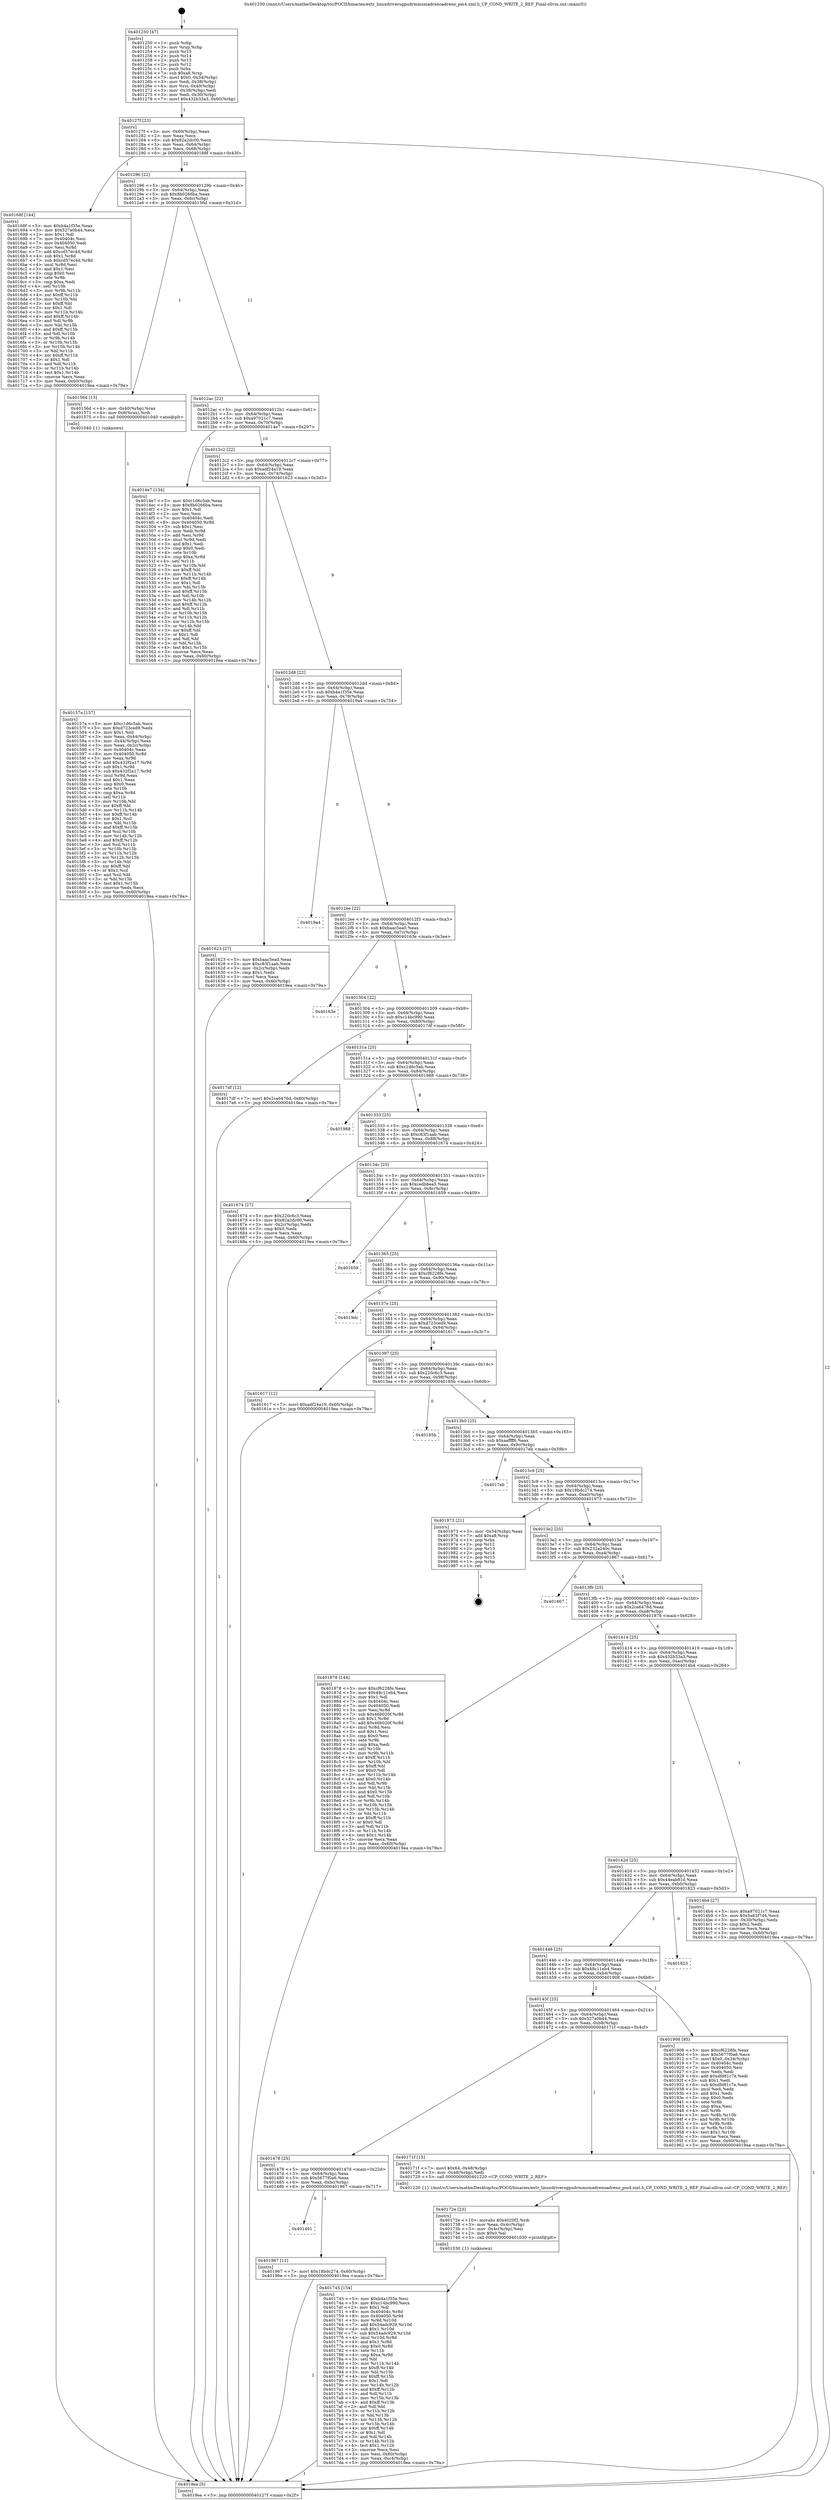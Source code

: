 digraph "0x401250" {
  label = "0x401250 (/mnt/c/Users/mathe/Desktop/tcc/POCII/binaries/extr_linuxdriversgpudrmmsmadrenoadreno_pm4.xml.h_CP_COND_WRITE_2_REF_Final-ollvm.out::main(0))"
  labelloc = "t"
  node[shape=record]

  Entry [label="",width=0.3,height=0.3,shape=circle,fillcolor=black,style=filled]
  "0x40127f" [label="{
     0x40127f [23]\l
     | [instrs]\l
     &nbsp;&nbsp;0x40127f \<+3\>: mov -0x60(%rbp),%eax\l
     &nbsp;&nbsp;0x401282 \<+2\>: mov %eax,%ecx\l
     &nbsp;&nbsp;0x401284 \<+6\>: sub $0x82a2dc00,%ecx\l
     &nbsp;&nbsp;0x40128a \<+3\>: mov %eax,-0x64(%rbp)\l
     &nbsp;&nbsp;0x40128d \<+3\>: mov %ecx,-0x68(%rbp)\l
     &nbsp;&nbsp;0x401290 \<+6\>: je 000000000040168f \<main+0x43f\>\l
  }"]
  "0x40168f" [label="{
     0x40168f [144]\l
     | [instrs]\l
     &nbsp;&nbsp;0x40168f \<+5\>: mov $0xb4a1f35e,%eax\l
     &nbsp;&nbsp;0x401694 \<+5\>: mov $0x527a0b44,%ecx\l
     &nbsp;&nbsp;0x401699 \<+2\>: mov $0x1,%dl\l
     &nbsp;&nbsp;0x40169b \<+7\>: mov 0x40404c,%esi\l
     &nbsp;&nbsp;0x4016a2 \<+7\>: mov 0x404050,%edi\l
     &nbsp;&nbsp;0x4016a9 \<+3\>: mov %esi,%r8d\l
     &nbsp;&nbsp;0x4016ac \<+7\>: add $0xcd57ec4d,%r8d\l
     &nbsp;&nbsp;0x4016b3 \<+4\>: sub $0x1,%r8d\l
     &nbsp;&nbsp;0x4016b7 \<+7\>: sub $0xcd57ec4d,%r8d\l
     &nbsp;&nbsp;0x4016be \<+4\>: imul %r8d,%esi\l
     &nbsp;&nbsp;0x4016c2 \<+3\>: and $0x1,%esi\l
     &nbsp;&nbsp;0x4016c5 \<+3\>: cmp $0x0,%esi\l
     &nbsp;&nbsp;0x4016c8 \<+4\>: sete %r9b\l
     &nbsp;&nbsp;0x4016cc \<+3\>: cmp $0xa,%edi\l
     &nbsp;&nbsp;0x4016cf \<+4\>: setl %r10b\l
     &nbsp;&nbsp;0x4016d3 \<+3\>: mov %r9b,%r11b\l
     &nbsp;&nbsp;0x4016d6 \<+4\>: xor $0xff,%r11b\l
     &nbsp;&nbsp;0x4016da \<+3\>: mov %r10b,%bl\l
     &nbsp;&nbsp;0x4016dd \<+3\>: xor $0xff,%bl\l
     &nbsp;&nbsp;0x4016e0 \<+3\>: xor $0x1,%dl\l
     &nbsp;&nbsp;0x4016e3 \<+3\>: mov %r11b,%r14b\l
     &nbsp;&nbsp;0x4016e6 \<+4\>: and $0xff,%r14b\l
     &nbsp;&nbsp;0x4016ea \<+3\>: and %dl,%r9b\l
     &nbsp;&nbsp;0x4016ed \<+3\>: mov %bl,%r15b\l
     &nbsp;&nbsp;0x4016f0 \<+4\>: and $0xff,%r15b\l
     &nbsp;&nbsp;0x4016f4 \<+3\>: and %dl,%r10b\l
     &nbsp;&nbsp;0x4016f7 \<+3\>: or %r9b,%r14b\l
     &nbsp;&nbsp;0x4016fa \<+3\>: or %r10b,%r15b\l
     &nbsp;&nbsp;0x4016fd \<+3\>: xor %r15b,%r14b\l
     &nbsp;&nbsp;0x401700 \<+3\>: or %bl,%r11b\l
     &nbsp;&nbsp;0x401703 \<+4\>: xor $0xff,%r11b\l
     &nbsp;&nbsp;0x401707 \<+3\>: or $0x1,%dl\l
     &nbsp;&nbsp;0x40170a \<+3\>: and %dl,%r11b\l
     &nbsp;&nbsp;0x40170d \<+3\>: or %r11b,%r14b\l
     &nbsp;&nbsp;0x401710 \<+4\>: test $0x1,%r14b\l
     &nbsp;&nbsp;0x401714 \<+3\>: cmovne %ecx,%eax\l
     &nbsp;&nbsp;0x401717 \<+3\>: mov %eax,-0x60(%rbp)\l
     &nbsp;&nbsp;0x40171a \<+5\>: jmp 00000000004019ea \<main+0x79a\>\l
  }"]
  "0x401296" [label="{
     0x401296 [22]\l
     | [instrs]\l
     &nbsp;&nbsp;0x401296 \<+5\>: jmp 000000000040129b \<main+0x4b\>\l
     &nbsp;&nbsp;0x40129b \<+3\>: mov -0x64(%rbp),%eax\l
     &nbsp;&nbsp;0x40129e \<+5\>: sub $0x8b0266ba,%eax\l
     &nbsp;&nbsp;0x4012a3 \<+3\>: mov %eax,-0x6c(%rbp)\l
     &nbsp;&nbsp;0x4012a6 \<+6\>: je 000000000040156d \<main+0x31d\>\l
  }"]
  Exit [label="",width=0.3,height=0.3,shape=circle,fillcolor=black,style=filled,peripheries=2]
  "0x40156d" [label="{
     0x40156d [13]\l
     | [instrs]\l
     &nbsp;&nbsp;0x40156d \<+4\>: mov -0x40(%rbp),%rax\l
     &nbsp;&nbsp;0x401571 \<+4\>: mov 0x8(%rax),%rdi\l
     &nbsp;&nbsp;0x401575 \<+5\>: call 0000000000401040 \<atoi@plt\>\l
     | [calls]\l
     &nbsp;&nbsp;0x401040 \{1\} (unknown)\l
  }"]
  "0x4012ac" [label="{
     0x4012ac [22]\l
     | [instrs]\l
     &nbsp;&nbsp;0x4012ac \<+5\>: jmp 00000000004012b1 \<main+0x61\>\l
     &nbsp;&nbsp;0x4012b1 \<+3\>: mov -0x64(%rbp),%eax\l
     &nbsp;&nbsp;0x4012b4 \<+5\>: sub $0xa97021c7,%eax\l
     &nbsp;&nbsp;0x4012b9 \<+3\>: mov %eax,-0x70(%rbp)\l
     &nbsp;&nbsp;0x4012bc \<+6\>: je 00000000004014e7 \<main+0x297\>\l
  }"]
  "0x401491" [label="{
     0x401491\l
  }", style=dashed]
  "0x4014e7" [label="{
     0x4014e7 [134]\l
     | [instrs]\l
     &nbsp;&nbsp;0x4014e7 \<+5\>: mov $0xc1d6c5ab,%eax\l
     &nbsp;&nbsp;0x4014ec \<+5\>: mov $0x8b0266ba,%ecx\l
     &nbsp;&nbsp;0x4014f1 \<+2\>: mov $0x1,%dl\l
     &nbsp;&nbsp;0x4014f3 \<+2\>: xor %esi,%esi\l
     &nbsp;&nbsp;0x4014f5 \<+7\>: mov 0x40404c,%edi\l
     &nbsp;&nbsp;0x4014fc \<+8\>: mov 0x404050,%r8d\l
     &nbsp;&nbsp;0x401504 \<+3\>: sub $0x1,%esi\l
     &nbsp;&nbsp;0x401507 \<+3\>: mov %edi,%r9d\l
     &nbsp;&nbsp;0x40150a \<+3\>: add %esi,%r9d\l
     &nbsp;&nbsp;0x40150d \<+4\>: imul %r9d,%edi\l
     &nbsp;&nbsp;0x401511 \<+3\>: and $0x1,%edi\l
     &nbsp;&nbsp;0x401514 \<+3\>: cmp $0x0,%edi\l
     &nbsp;&nbsp;0x401517 \<+4\>: sete %r10b\l
     &nbsp;&nbsp;0x40151b \<+4\>: cmp $0xa,%r8d\l
     &nbsp;&nbsp;0x40151f \<+4\>: setl %r11b\l
     &nbsp;&nbsp;0x401523 \<+3\>: mov %r10b,%bl\l
     &nbsp;&nbsp;0x401526 \<+3\>: xor $0xff,%bl\l
     &nbsp;&nbsp;0x401529 \<+3\>: mov %r11b,%r14b\l
     &nbsp;&nbsp;0x40152c \<+4\>: xor $0xff,%r14b\l
     &nbsp;&nbsp;0x401530 \<+3\>: xor $0x1,%dl\l
     &nbsp;&nbsp;0x401533 \<+3\>: mov %bl,%r15b\l
     &nbsp;&nbsp;0x401536 \<+4\>: and $0xff,%r15b\l
     &nbsp;&nbsp;0x40153a \<+3\>: and %dl,%r10b\l
     &nbsp;&nbsp;0x40153d \<+3\>: mov %r14b,%r12b\l
     &nbsp;&nbsp;0x401540 \<+4\>: and $0xff,%r12b\l
     &nbsp;&nbsp;0x401544 \<+3\>: and %dl,%r11b\l
     &nbsp;&nbsp;0x401547 \<+3\>: or %r10b,%r15b\l
     &nbsp;&nbsp;0x40154a \<+3\>: or %r11b,%r12b\l
     &nbsp;&nbsp;0x40154d \<+3\>: xor %r12b,%r15b\l
     &nbsp;&nbsp;0x401550 \<+3\>: or %r14b,%bl\l
     &nbsp;&nbsp;0x401553 \<+3\>: xor $0xff,%bl\l
     &nbsp;&nbsp;0x401556 \<+3\>: or $0x1,%dl\l
     &nbsp;&nbsp;0x401559 \<+2\>: and %dl,%bl\l
     &nbsp;&nbsp;0x40155b \<+3\>: or %bl,%r15b\l
     &nbsp;&nbsp;0x40155e \<+4\>: test $0x1,%r15b\l
     &nbsp;&nbsp;0x401562 \<+3\>: cmovne %ecx,%eax\l
     &nbsp;&nbsp;0x401565 \<+3\>: mov %eax,-0x60(%rbp)\l
     &nbsp;&nbsp;0x401568 \<+5\>: jmp 00000000004019ea \<main+0x79a\>\l
  }"]
  "0x4012c2" [label="{
     0x4012c2 [22]\l
     | [instrs]\l
     &nbsp;&nbsp;0x4012c2 \<+5\>: jmp 00000000004012c7 \<main+0x77\>\l
     &nbsp;&nbsp;0x4012c7 \<+3\>: mov -0x64(%rbp),%eax\l
     &nbsp;&nbsp;0x4012ca \<+5\>: sub $0xadf24a19,%eax\l
     &nbsp;&nbsp;0x4012cf \<+3\>: mov %eax,-0x74(%rbp)\l
     &nbsp;&nbsp;0x4012d2 \<+6\>: je 0000000000401623 \<main+0x3d3\>\l
  }"]
  "0x401967" [label="{
     0x401967 [12]\l
     | [instrs]\l
     &nbsp;&nbsp;0x401967 \<+7\>: movl $0x18bdc274,-0x60(%rbp)\l
     &nbsp;&nbsp;0x40196e \<+5\>: jmp 00000000004019ea \<main+0x79a\>\l
  }"]
  "0x401623" [label="{
     0x401623 [27]\l
     | [instrs]\l
     &nbsp;&nbsp;0x401623 \<+5\>: mov $0xbaac5ea0,%eax\l
     &nbsp;&nbsp;0x401628 \<+5\>: mov $0xc83f1aab,%ecx\l
     &nbsp;&nbsp;0x40162d \<+3\>: mov -0x2c(%rbp),%edx\l
     &nbsp;&nbsp;0x401630 \<+3\>: cmp $0x1,%edx\l
     &nbsp;&nbsp;0x401633 \<+3\>: cmovl %ecx,%eax\l
     &nbsp;&nbsp;0x401636 \<+3\>: mov %eax,-0x60(%rbp)\l
     &nbsp;&nbsp;0x401639 \<+5\>: jmp 00000000004019ea \<main+0x79a\>\l
  }"]
  "0x4012d8" [label="{
     0x4012d8 [22]\l
     | [instrs]\l
     &nbsp;&nbsp;0x4012d8 \<+5\>: jmp 00000000004012dd \<main+0x8d\>\l
     &nbsp;&nbsp;0x4012dd \<+3\>: mov -0x64(%rbp),%eax\l
     &nbsp;&nbsp;0x4012e0 \<+5\>: sub $0xb4a1f35e,%eax\l
     &nbsp;&nbsp;0x4012e5 \<+3\>: mov %eax,-0x78(%rbp)\l
     &nbsp;&nbsp;0x4012e8 \<+6\>: je 00000000004019a4 \<main+0x754\>\l
  }"]
  "0x401745" [label="{
     0x401745 [154]\l
     | [instrs]\l
     &nbsp;&nbsp;0x401745 \<+5\>: mov $0xb4a1f35e,%esi\l
     &nbsp;&nbsp;0x40174a \<+5\>: mov $0xc14bc990,%ecx\l
     &nbsp;&nbsp;0x40174f \<+2\>: mov $0x1,%dl\l
     &nbsp;&nbsp;0x401751 \<+8\>: mov 0x40404c,%r8d\l
     &nbsp;&nbsp;0x401759 \<+8\>: mov 0x404050,%r9d\l
     &nbsp;&nbsp;0x401761 \<+3\>: mov %r8d,%r10d\l
     &nbsp;&nbsp;0x401764 \<+7\>: add $0x54adc929,%r10d\l
     &nbsp;&nbsp;0x40176b \<+4\>: sub $0x1,%r10d\l
     &nbsp;&nbsp;0x40176f \<+7\>: sub $0x54adc929,%r10d\l
     &nbsp;&nbsp;0x401776 \<+4\>: imul %r10d,%r8d\l
     &nbsp;&nbsp;0x40177a \<+4\>: and $0x1,%r8d\l
     &nbsp;&nbsp;0x40177e \<+4\>: cmp $0x0,%r8d\l
     &nbsp;&nbsp;0x401782 \<+4\>: sete %r11b\l
     &nbsp;&nbsp;0x401786 \<+4\>: cmp $0xa,%r9d\l
     &nbsp;&nbsp;0x40178a \<+3\>: setl %bl\l
     &nbsp;&nbsp;0x40178d \<+3\>: mov %r11b,%r14b\l
     &nbsp;&nbsp;0x401790 \<+4\>: xor $0xff,%r14b\l
     &nbsp;&nbsp;0x401794 \<+3\>: mov %bl,%r15b\l
     &nbsp;&nbsp;0x401797 \<+4\>: xor $0xff,%r15b\l
     &nbsp;&nbsp;0x40179b \<+3\>: xor $0x1,%dl\l
     &nbsp;&nbsp;0x40179e \<+3\>: mov %r14b,%r12b\l
     &nbsp;&nbsp;0x4017a1 \<+4\>: and $0xff,%r12b\l
     &nbsp;&nbsp;0x4017a5 \<+3\>: and %dl,%r11b\l
     &nbsp;&nbsp;0x4017a8 \<+3\>: mov %r15b,%r13b\l
     &nbsp;&nbsp;0x4017ab \<+4\>: and $0xff,%r13b\l
     &nbsp;&nbsp;0x4017af \<+2\>: and %dl,%bl\l
     &nbsp;&nbsp;0x4017b1 \<+3\>: or %r11b,%r12b\l
     &nbsp;&nbsp;0x4017b4 \<+3\>: or %bl,%r13b\l
     &nbsp;&nbsp;0x4017b7 \<+3\>: xor %r13b,%r12b\l
     &nbsp;&nbsp;0x4017ba \<+3\>: or %r15b,%r14b\l
     &nbsp;&nbsp;0x4017bd \<+4\>: xor $0xff,%r14b\l
     &nbsp;&nbsp;0x4017c1 \<+3\>: or $0x1,%dl\l
     &nbsp;&nbsp;0x4017c4 \<+3\>: and %dl,%r14b\l
     &nbsp;&nbsp;0x4017c7 \<+3\>: or %r14b,%r12b\l
     &nbsp;&nbsp;0x4017ca \<+4\>: test $0x1,%r12b\l
     &nbsp;&nbsp;0x4017ce \<+3\>: cmovne %ecx,%esi\l
     &nbsp;&nbsp;0x4017d1 \<+3\>: mov %esi,-0x60(%rbp)\l
     &nbsp;&nbsp;0x4017d4 \<+6\>: mov %eax,-0xc4(%rbp)\l
     &nbsp;&nbsp;0x4017da \<+5\>: jmp 00000000004019ea \<main+0x79a\>\l
  }"]
  "0x4019a4" [label="{
     0x4019a4\l
  }", style=dashed]
  "0x4012ee" [label="{
     0x4012ee [22]\l
     | [instrs]\l
     &nbsp;&nbsp;0x4012ee \<+5\>: jmp 00000000004012f3 \<main+0xa3\>\l
     &nbsp;&nbsp;0x4012f3 \<+3\>: mov -0x64(%rbp),%eax\l
     &nbsp;&nbsp;0x4012f6 \<+5\>: sub $0xbaac5ea0,%eax\l
     &nbsp;&nbsp;0x4012fb \<+3\>: mov %eax,-0x7c(%rbp)\l
     &nbsp;&nbsp;0x4012fe \<+6\>: je 000000000040163e \<main+0x3ee\>\l
  }"]
  "0x40172e" [label="{
     0x40172e [23]\l
     | [instrs]\l
     &nbsp;&nbsp;0x40172e \<+10\>: movabs $0x4020f2,%rdi\l
     &nbsp;&nbsp;0x401738 \<+3\>: mov %eax,-0x4c(%rbp)\l
     &nbsp;&nbsp;0x40173b \<+3\>: mov -0x4c(%rbp),%esi\l
     &nbsp;&nbsp;0x40173e \<+2\>: mov $0x0,%al\l
     &nbsp;&nbsp;0x401740 \<+5\>: call 0000000000401030 \<printf@plt\>\l
     | [calls]\l
     &nbsp;&nbsp;0x401030 \{1\} (unknown)\l
  }"]
  "0x40163e" [label="{
     0x40163e\l
  }", style=dashed]
  "0x401304" [label="{
     0x401304 [22]\l
     | [instrs]\l
     &nbsp;&nbsp;0x401304 \<+5\>: jmp 0000000000401309 \<main+0xb9\>\l
     &nbsp;&nbsp;0x401309 \<+3\>: mov -0x64(%rbp),%eax\l
     &nbsp;&nbsp;0x40130c \<+5\>: sub $0xc14bc990,%eax\l
     &nbsp;&nbsp;0x401311 \<+3\>: mov %eax,-0x80(%rbp)\l
     &nbsp;&nbsp;0x401314 \<+6\>: je 00000000004017df \<main+0x58f\>\l
  }"]
  "0x401478" [label="{
     0x401478 [25]\l
     | [instrs]\l
     &nbsp;&nbsp;0x401478 \<+5\>: jmp 000000000040147d \<main+0x22d\>\l
     &nbsp;&nbsp;0x40147d \<+3\>: mov -0x64(%rbp),%eax\l
     &nbsp;&nbsp;0x401480 \<+5\>: sub $0x5677f0a6,%eax\l
     &nbsp;&nbsp;0x401485 \<+6\>: mov %eax,-0xbc(%rbp)\l
     &nbsp;&nbsp;0x40148b \<+6\>: je 0000000000401967 \<main+0x717\>\l
  }"]
  "0x4017df" [label="{
     0x4017df [12]\l
     | [instrs]\l
     &nbsp;&nbsp;0x4017df \<+7\>: movl $0x2ca6476d,-0x60(%rbp)\l
     &nbsp;&nbsp;0x4017e6 \<+5\>: jmp 00000000004019ea \<main+0x79a\>\l
  }"]
  "0x40131a" [label="{
     0x40131a [25]\l
     | [instrs]\l
     &nbsp;&nbsp;0x40131a \<+5\>: jmp 000000000040131f \<main+0xcf\>\l
     &nbsp;&nbsp;0x40131f \<+3\>: mov -0x64(%rbp),%eax\l
     &nbsp;&nbsp;0x401322 \<+5\>: sub $0xc1d6c5ab,%eax\l
     &nbsp;&nbsp;0x401327 \<+6\>: mov %eax,-0x84(%rbp)\l
     &nbsp;&nbsp;0x40132d \<+6\>: je 0000000000401988 \<main+0x738\>\l
  }"]
  "0x40171f" [label="{
     0x40171f [15]\l
     | [instrs]\l
     &nbsp;&nbsp;0x40171f \<+7\>: movl $0x64,-0x48(%rbp)\l
     &nbsp;&nbsp;0x401726 \<+3\>: mov -0x48(%rbp),%edi\l
     &nbsp;&nbsp;0x401729 \<+5\>: call 0000000000401220 \<CP_COND_WRITE_2_REF\>\l
     | [calls]\l
     &nbsp;&nbsp;0x401220 \{1\} (/mnt/c/Users/mathe/Desktop/tcc/POCII/binaries/extr_linuxdriversgpudrmmsmadrenoadreno_pm4.xml.h_CP_COND_WRITE_2_REF_Final-ollvm.out::CP_COND_WRITE_2_REF)\l
  }"]
  "0x401988" [label="{
     0x401988\l
  }", style=dashed]
  "0x401333" [label="{
     0x401333 [25]\l
     | [instrs]\l
     &nbsp;&nbsp;0x401333 \<+5\>: jmp 0000000000401338 \<main+0xe8\>\l
     &nbsp;&nbsp;0x401338 \<+3\>: mov -0x64(%rbp),%eax\l
     &nbsp;&nbsp;0x40133b \<+5\>: sub $0xc83f1aab,%eax\l
     &nbsp;&nbsp;0x401340 \<+6\>: mov %eax,-0x88(%rbp)\l
     &nbsp;&nbsp;0x401346 \<+6\>: je 0000000000401674 \<main+0x424\>\l
  }"]
  "0x40145f" [label="{
     0x40145f [25]\l
     | [instrs]\l
     &nbsp;&nbsp;0x40145f \<+5\>: jmp 0000000000401464 \<main+0x214\>\l
     &nbsp;&nbsp;0x401464 \<+3\>: mov -0x64(%rbp),%eax\l
     &nbsp;&nbsp;0x401467 \<+5\>: sub $0x527a0b44,%eax\l
     &nbsp;&nbsp;0x40146c \<+6\>: mov %eax,-0xb8(%rbp)\l
     &nbsp;&nbsp;0x401472 \<+6\>: je 000000000040171f \<main+0x4cf\>\l
  }"]
  "0x401674" [label="{
     0x401674 [27]\l
     | [instrs]\l
     &nbsp;&nbsp;0x401674 \<+5\>: mov $0x220c6c3,%eax\l
     &nbsp;&nbsp;0x401679 \<+5\>: mov $0x82a2dc00,%ecx\l
     &nbsp;&nbsp;0x40167e \<+3\>: mov -0x2c(%rbp),%edx\l
     &nbsp;&nbsp;0x401681 \<+3\>: cmp $0x0,%edx\l
     &nbsp;&nbsp;0x401684 \<+3\>: cmove %ecx,%eax\l
     &nbsp;&nbsp;0x401687 \<+3\>: mov %eax,-0x60(%rbp)\l
     &nbsp;&nbsp;0x40168a \<+5\>: jmp 00000000004019ea \<main+0x79a\>\l
  }"]
  "0x40134c" [label="{
     0x40134c [25]\l
     | [instrs]\l
     &nbsp;&nbsp;0x40134c \<+5\>: jmp 0000000000401351 \<main+0x101\>\l
     &nbsp;&nbsp;0x401351 \<+3\>: mov -0x64(%rbp),%eax\l
     &nbsp;&nbsp;0x401354 \<+5\>: sub $0xcedbbea5,%eax\l
     &nbsp;&nbsp;0x401359 \<+6\>: mov %eax,-0x8c(%rbp)\l
     &nbsp;&nbsp;0x40135f \<+6\>: je 0000000000401659 \<main+0x409\>\l
  }"]
  "0x401908" [label="{
     0x401908 [95]\l
     | [instrs]\l
     &nbsp;&nbsp;0x401908 \<+5\>: mov $0xcf6228fe,%eax\l
     &nbsp;&nbsp;0x40190d \<+5\>: mov $0x5677f0a6,%ecx\l
     &nbsp;&nbsp;0x401912 \<+7\>: movl $0x0,-0x34(%rbp)\l
     &nbsp;&nbsp;0x401919 \<+7\>: mov 0x40404c,%edx\l
     &nbsp;&nbsp;0x401920 \<+7\>: mov 0x404050,%esi\l
     &nbsp;&nbsp;0x401927 \<+2\>: mov %edx,%edi\l
     &nbsp;&nbsp;0x401929 \<+6\>: add $0xdfd81c7e,%edi\l
     &nbsp;&nbsp;0x40192f \<+3\>: sub $0x1,%edi\l
     &nbsp;&nbsp;0x401932 \<+6\>: sub $0xdfd81c7e,%edi\l
     &nbsp;&nbsp;0x401938 \<+3\>: imul %edi,%edx\l
     &nbsp;&nbsp;0x40193b \<+3\>: and $0x1,%edx\l
     &nbsp;&nbsp;0x40193e \<+3\>: cmp $0x0,%edx\l
     &nbsp;&nbsp;0x401941 \<+4\>: sete %r8b\l
     &nbsp;&nbsp;0x401945 \<+3\>: cmp $0xa,%esi\l
     &nbsp;&nbsp;0x401948 \<+4\>: setl %r9b\l
     &nbsp;&nbsp;0x40194c \<+3\>: mov %r8b,%r10b\l
     &nbsp;&nbsp;0x40194f \<+3\>: and %r9b,%r10b\l
     &nbsp;&nbsp;0x401952 \<+3\>: xor %r9b,%r8b\l
     &nbsp;&nbsp;0x401955 \<+3\>: or %r8b,%r10b\l
     &nbsp;&nbsp;0x401958 \<+4\>: test $0x1,%r10b\l
     &nbsp;&nbsp;0x40195c \<+3\>: cmovne %ecx,%eax\l
     &nbsp;&nbsp;0x40195f \<+3\>: mov %eax,-0x60(%rbp)\l
     &nbsp;&nbsp;0x401962 \<+5\>: jmp 00000000004019ea \<main+0x79a\>\l
  }"]
  "0x401659" [label="{
     0x401659\l
  }", style=dashed]
  "0x401365" [label="{
     0x401365 [25]\l
     | [instrs]\l
     &nbsp;&nbsp;0x401365 \<+5\>: jmp 000000000040136a \<main+0x11a\>\l
     &nbsp;&nbsp;0x40136a \<+3\>: mov -0x64(%rbp),%eax\l
     &nbsp;&nbsp;0x40136d \<+5\>: sub $0xcf6228fe,%eax\l
     &nbsp;&nbsp;0x401372 \<+6\>: mov %eax,-0x90(%rbp)\l
     &nbsp;&nbsp;0x401378 \<+6\>: je 00000000004019dc \<main+0x78c\>\l
  }"]
  "0x401446" [label="{
     0x401446 [25]\l
     | [instrs]\l
     &nbsp;&nbsp;0x401446 \<+5\>: jmp 000000000040144b \<main+0x1fb\>\l
     &nbsp;&nbsp;0x40144b \<+3\>: mov -0x64(%rbp),%eax\l
     &nbsp;&nbsp;0x40144e \<+5\>: sub $0x48c11eb4,%eax\l
     &nbsp;&nbsp;0x401453 \<+6\>: mov %eax,-0xb4(%rbp)\l
     &nbsp;&nbsp;0x401459 \<+6\>: je 0000000000401908 \<main+0x6b8\>\l
  }"]
  "0x4019dc" [label="{
     0x4019dc\l
  }", style=dashed]
  "0x40137e" [label="{
     0x40137e [25]\l
     | [instrs]\l
     &nbsp;&nbsp;0x40137e \<+5\>: jmp 0000000000401383 \<main+0x133\>\l
     &nbsp;&nbsp;0x401383 \<+3\>: mov -0x64(%rbp),%eax\l
     &nbsp;&nbsp;0x401386 \<+5\>: sub $0xd723ced9,%eax\l
     &nbsp;&nbsp;0x40138b \<+6\>: mov %eax,-0x94(%rbp)\l
     &nbsp;&nbsp;0x401391 \<+6\>: je 0000000000401617 \<main+0x3c7\>\l
  }"]
  "0x401823" [label="{
     0x401823\l
  }", style=dashed]
  "0x401617" [label="{
     0x401617 [12]\l
     | [instrs]\l
     &nbsp;&nbsp;0x401617 \<+7\>: movl $0xadf24a19,-0x60(%rbp)\l
     &nbsp;&nbsp;0x40161e \<+5\>: jmp 00000000004019ea \<main+0x79a\>\l
  }"]
  "0x401397" [label="{
     0x401397 [25]\l
     | [instrs]\l
     &nbsp;&nbsp;0x401397 \<+5\>: jmp 000000000040139c \<main+0x14c\>\l
     &nbsp;&nbsp;0x40139c \<+3\>: mov -0x64(%rbp),%eax\l
     &nbsp;&nbsp;0x40139f \<+5\>: sub $0x220c6c3,%eax\l
     &nbsp;&nbsp;0x4013a4 \<+6\>: mov %eax,-0x98(%rbp)\l
     &nbsp;&nbsp;0x4013aa \<+6\>: je 000000000040185b \<main+0x60b\>\l
  }"]
  "0x40157a" [label="{
     0x40157a [157]\l
     | [instrs]\l
     &nbsp;&nbsp;0x40157a \<+5\>: mov $0xc1d6c5ab,%ecx\l
     &nbsp;&nbsp;0x40157f \<+5\>: mov $0xd723ced9,%edx\l
     &nbsp;&nbsp;0x401584 \<+3\>: mov $0x1,%sil\l
     &nbsp;&nbsp;0x401587 \<+3\>: mov %eax,-0x44(%rbp)\l
     &nbsp;&nbsp;0x40158a \<+3\>: mov -0x44(%rbp),%eax\l
     &nbsp;&nbsp;0x40158d \<+3\>: mov %eax,-0x2c(%rbp)\l
     &nbsp;&nbsp;0x401590 \<+7\>: mov 0x40404c,%eax\l
     &nbsp;&nbsp;0x401597 \<+8\>: mov 0x404050,%r8d\l
     &nbsp;&nbsp;0x40159f \<+3\>: mov %eax,%r9d\l
     &nbsp;&nbsp;0x4015a2 \<+7\>: add $0x432f2a17,%r9d\l
     &nbsp;&nbsp;0x4015a9 \<+4\>: sub $0x1,%r9d\l
     &nbsp;&nbsp;0x4015ad \<+7\>: sub $0x432f2a17,%r9d\l
     &nbsp;&nbsp;0x4015b4 \<+4\>: imul %r9d,%eax\l
     &nbsp;&nbsp;0x4015b8 \<+3\>: and $0x1,%eax\l
     &nbsp;&nbsp;0x4015bb \<+3\>: cmp $0x0,%eax\l
     &nbsp;&nbsp;0x4015be \<+4\>: sete %r10b\l
     &nbsp;&nbsp;0x4015c2 \<+4\>: cmp $0xa,%r8d\l
     &nbsp;&nbsp;0x4015c6 \<+4\>: setl %r11b\l
     &nbsp;&nbsp;0x4015ca \<+3\>: mov %r10b,%bl\l
     &nbsp;&nbsp;0x4015cd \<+3\>: xor $0xff,%bl\l
     &nbsp;&nbsp;0x4015d0 \<+3\>: mov %r11b,%r14b\l
     &nbsp;&nbsp;0x4015d3 \<+4\>: xor $0xff,%r14b\l
     &nbsp;&nbsp;0x4015d7 \<+4\>: xor $0x1,%sil\l
     &nbsp;&nbsp;0x4015db \<+3\>: mov %bl,%r15b\l
     &nbsp;&nbsp;0x4015de \<+4\>: and $0xff,%r15b\l
     &nbsp;&nbsp;0x4015e2 \<+3\>: and %sil,%r10b\l
     &nbsp;&nbsp;0x4015e5 \<+3\>: mov %r14b,%r12b\l
     &nbsp;&nbsp;0x4015e8 \<+4\>: and $0xff,%r12b\l
     &nbsp;&nbsp;0x4015ec \<+3\>: and %sil,%r11b\l
     &nbsp;&nbsp;0x4015ef \<+3\>: or %r10b,%r15b\l
     &nbsp;&nbsp;0x4015f2 \<+3\>: or %r11b,%r12b\l
     &nbsp;&nbsp;0x4015f5 \<+3\>: xor %r12b,%r15b\l
     &nbsp;&nbsp;0x4015f8 \<+3\>: or %r14b,%bl\l
     &nbsp;&nbsp;0x4015fb \<+3\>: xor $0xff,%bl\l
     &nbsp;&nbsp;0x4015fe \<+4\>: or $0x1,%sil\l
     &nbsp;&nbsp;0x401602 \<+3\>: and %sil,%bl\l
     &nbsp;&nbsp;0x401605 \<+3\>: or %bl,%r15b\l
     &nbsp;&nbsp;0x401608 \<+4\>: test $0x1,%r15b\l
     &nbsp;&nbsp;0x40160c \<+3\>: cmovne %edx,%ecx\l
     &nbsp;&nbsp;0x40160f \<+3\>: mov %ecx,-0x60(%rbp)\l
     &nbsp;&nbsp;0x401612 \<+5\>: jmp 00000000004019ea \<main+0x79a\>\l
  }"]
  "0x40185b" [label="{
     0x40185b\l
  }", style=dashed]
  "0x4013b0" [label="{
     0x4013b0 [25]\l
     | [instrs]\l
     &nbsp;&nbsp;0x4013b0 \<+5\>: jmp 00000000004013b5 \<main+0x165\>\l
     &nbsp;&nbsp;0x4013b5 \<+3\>: mov -0x64(%rbp),%eax\l
     &nbsp;&nbsp;0x4013b8 \<+5\>: sub $0xaaffff6,%eax\l
     &nbsp;&nbsp;0x4013bd \<+6\>: mov %eax,-0x9c(%rbp)\l
     &nbsp;&nbsp;0x4013c3 \<+6\>: je 00000000004017eb \<main+0x59b\>\l
  }"]
  "0x401250" [label="{
     0x401250 [47]\l
     | [instrs]\l
     &nbsp;&nbsp;0x401250 \<+1\>: push %rbp\l
     &nbsp;&nbsp;0x401251 \<+3\>: mov %rsp,%rbp\l
     &nbsp;&nbsp;0x401254 \<+2\>: push %r15\l
     &nbsp;&nbsp;0x401256 \<+2\>: push %r14\l
     &nbsp;&nbsp;0x401258 \<+2\>: push %r13\l
     &nbsp;&nbsp;0x40125a \<+2\>: push %r12\l
     &nbsp;&nbsp;0x40125c \<+1\>: push %rbx\l
     &nbsp;&nbsp;0x40125d \<+7\>: sub $0xa8,%rsp\l
     &nbsp;&nbsp;0x401264 \<+7\>: movl $0x0,-0x34(%rbp)\l
     &nbsp;&nbsp;0x40126b \<+3\>: mov %edi,-0x38(%rbp)\l
     &nbsp;&nbsp;0x40126e \<+4\>: mov %rsi,-0x40(%rbp)\l
     &nbsp;&nbsp;0x401272 \<+3\>: mov -0x38(%rbp),%edi\l
     &nbsp;&nbsp;0x401275 \<+3\>: mov %edi,-0x30(%rbp)\l
     &nbsp;&nbsp;0x401278 \<+7\>: movl $0x432b33a3,-0x60(%rbp)\l
  }"]
  "0x4017eb" [label="{
     0x4017eb\l
  }", style=dashed]
  "0x4013c9" [label="{
     0x4013c9 [25]\l
     | [instrs]\l
     &nbsp;&nbsp;0x4013c9 \<+5\>: jmp 00000000004013ce \<main+0x17e\>\l
     &nbsp;&nbsp;0x4013ce \<+3\>: mov -0x64(%rbp),%eax\l
     &nbsp;&nbsp;0x4013d1 \<+5\>: sub $0x18bdc274,%eax\l
     &nbsp;&nbsp;0x4013d6 \<+6\>: mov %eax,-0xa0(%rbp)\l
     &nbsp;&nbsp;0x4013dc \<+6\>: je 0000000000401973 \<main+0x723\>\l
  }"]
  "0x4019ea" [label="{
     0x4019ea [5]\l
     | [instrs]\l
     &nbsp;&nbsp;0x4019ea \<+5\>: jmp 000000000040127f \<main+0x2f\>\l
  }"]
  "0x401973" [label="{
     0x401973 [21]\l
     | [instrs]\l
     &nbsp;&nbsp;0x401973 \<+3\>: mov -0x34(%rbp),%eax\l
     &nbsp;&nbsp;0x401976 \<+7\>: add $0xa8,%rsp\l
     &nbsp;&nbsp;0x40197d \<+1\>: pop %rbx\l
     &nbsp;&nbsp;0x40197e \<+2\>: pop %r12\l
     &nbsp;&nbsp;0x401980 \<+2\>: pop %r13\l
     &nbsp;&nbsp;0x401982 \<+2\>: pop %r14\l
     &nbsp;&nbsp;0x401984 \<+2\>: pop %r15\l
     &nbsp;&nbsp;0x401986 \<+1\>: pop %rbp\l
     &nbsp;&nbsp;0x401987 \<+1\>: ret\l
  }"]
  "0x4013e2" [label="{
     0x4013e2 [25]\l
     | [instrs]\l
     &nbsp;&nbsp;0x4013e2 \<+5\>: jmp 00000000004013e7 \<main+0x197\>\l
     &nbsp;&nbsp;0x4013e7 \<+3\>: mov -0x64(%rbp),%eax\l
     &nbsp;&nbsp;0x4013ea \<+5\>: sub $0x232a240c,%eax\l
     &nbsp;&nbsp;0x4013ef \<+6\>: mov %eax,-0xa4(%rbp)\l
     &nbsp;&nbsp;0x4013f5 \<+6\>: je 0000000000401867 \<main+0x617\>\l
  }"]
  "0x40142d" [label="{
     0x40142d [25]\l
     | [instrs]\l
     &nbsp;&nbsp;0x40142d \<+5\>: jmp 0000000000401432 \<main+0x1e2\>\l
     &nbsp;&nbsp;0x401432 \<+3\>: mov -0x64(%rbp),%eax\l
     &nbsp;&nbsp;0x401435 \<+5\>: sub $0x44eab81d,%eax\l
     &nbsp;&nbsp;0x40143a \<+6\>: mov %eax,-0xb0(%rbp)\l
     &nbsp;&nbsp;0x401440 \<+6\>: je 0000000000401823 \<main+0x5d3\>\l
  }"]
  "0x401867" [label="{
     0x401867\l
  }", style=dashed]
  "0x4013fb" [label="{
     0x4013fb [25]\l
     | [instrs]\l
     &nbsp;&nbsp;0x4013fb \<+5\>: jmp 0000000000401400 \<main+0x1b0\>\l
     &nbsp;&nbsp;0x401400 \<+3\>: mov -0x64(%rbp),%eax\l
     &nbsp;&nbsp;0x401403 \<+5\>: sub $0x2ca6476d,%eax\l
     &nbsp;&nbsp;0x401408 \<+6\>: mov %eax,-0xa8(%rbp)\l
     &nbsp;&nbsp;0x40140e \<+6\>: je 0000000000401878 \<main+0x628\>\l
  }"]
  "0x4014b4" [label="{
     0x4014b4 [27]\l
     | [instrs]\l
     &nbsp;&nbsp;0x4014b4 \<+5\>: mov $0xa97021c7,%eax\l
     &nbsp;&nbsp;0x4014b9 \<+5\>: mov $0x5a62f7d4,%ecx\l
     &nbsp;&nbsp;0x4014be \<+3\>: mov -0x30(%rbp),%edx\l
     &nbsp;&nbsp;0x4014c1 \<+3\>: cmp $0x2,%edx\l
     &nbsp;&nbsp;0x4014c4 \<+3\>: cmovne %ecx,%eax\l
     &nbsp;&nbsp;0x4014c7 \<+3\>: mov %eax,-0x60(%rbp)\l
     &nbsp;&nbsp;0x4014ca \<+5\>: jmp 00000000004019ea \<main+0x79a\>\l
  }"]
  "0x401878" [label="{
     0x401878 [144]\l
     | [instrs]\l
     &nbsp;&nbsp;0x401878 \<+5\>: mov $0xcf6228fe,%eax\l
     &nbsp;&nbsp;0x40187d \<+5\>: mov $0x48c11eb4,%ecx\l
     &nbsp;&nbsp;0x401882 \<+2\>: mov $0x1,%dl\l
     &nbsp;&nbsp;0x401884 \<+7\>: mov 0x40404c,%esi\l
     &nbsp;&nbsp;0x40188b \<+7\>: mov 0x404050,%edi\l
     &nbsp;&nbsp;0x401892 \<+3\>: mov %esi,%r8d\l
     &nbsp;&nbsp;0x401895 \<+7\>: sub $0x46b020f,%r8d\l
     &nbsp;&nbsp;0x40189c \<+4\>: sub $0x1,%r8d\l
     &nbsp;&nbsp;0x4018a0 \<+7\>: add $0x46b020f,%r8d\l
     &nbsp;&nbsp;0x4018a7 \<+4\>: imul %r8d,%esi\l
     &nbsp;&nbsp;0x4018ab \<+3\>: and $0x1,%esi\l
     &nbsp;&nbsp;0x4018ae \<+3\>: cmp $0x0,%esi\l
     &nbsp;&nbsp;0x4018b1 \<+4\>: sete %r9b\l
     &nbsp;&nbsp;0x4018b5 \<+3\>: cmp $0xa,%edi\l
     &nbsp;&nbsp;0x4018b8 \<+4\>: setl %r10b\l
     &nbsp;&nbsp;0x4018bc \<+3\>: mov %r9b,%r11b\l
     &nbsp;&nbsp;0x4018bf \<+4\>: xor $0xff,%r11b\l
     &nbsp;&nbsp;0x4018c3 \<+3\>: mov %r10b,%bl\l
     &nbsp;&nbsp;0x4018c6 \<+3\>: xor $0xff,%bl\l
     &nbsp;&nbsp;0x4018c9 \<+3\>: xor $0x0,%dl\l
     &nbsp;&nbsp;0x4018cc \<+3\>: mov %r11b,%r14b\l
     &nbsp;&nbsp;0x4018cf \<+4\>: and $0x0,%r14b\l
     &nbsp;&nbsp;0x4018d3 \<+3\>: and %dl,%r9b\l
     &nbsp;&nbsp;0x4018d6 \<+3\>: mov %bl,%r15b\l
     &nbsp;&nbsp;0x4018d9 \<+4\>: and $0x0,%r15b\l
     &nbsp;&nbsp;0x4018dd \<+3\>: and %dl,%r10b\l
     &nbsp;&nbsp;0x4018e0 \<+3\>: or %r9b,%r14b\l
     &nbsp;&nbsp;0x4018e3 \<+3\>: or %r10b,%r15b\l
     &nbsp;&nbsp;0x4018e6 \<+3\>: xor %r15b,%r14b\l
     &nbsp;&nbsp;0x4018e9 \<+3\>: or %bl,%r11b\l
     &nbsp;&nbsp;0x4018ec \<+4\>: xor $0xff,%r11b\l
     &nbsp;&nbsp;0x4018f0 \<+3\>: or $0x0,%dl\l
     &nbsp;&nbsp;0x4018f3 \<+3\>: and %dl,%r11b\l
     &nbsp;&nbsp;0x4018f6 \<+3\>: or %r11b,%r14b\l
     &nbsp;&nbsp;0x4018f9 \<+4\>: test $0x1,%r14b\l
     &nbsp;&nbsp;0x4018fd \<+3\>: cmovne %ecx,%eax\l
     &nbsp;&nbsp;0x401900 \<+3\>: mov %eax,-0x60(%rbp)\l
     &nbsp;&nbsp;0x401903 \<+5\>: jmp 00000000004019ea \<main+0x79a\>\l
  }"]
  "0x401414" [label="{
     0x401414 [25]\l
     | [instrs]\l
     &nbsp;&nbsp;0x401414 \<+5\>: jmp 0000000000401419 \<main+0x1c9\>\l
     &nbsp;&nbsp;0x401419 \<+3\>: mov -0x64(%rbp),%eax\l
     &nbsp;&nbsp;0x40141c \<+5\>: sub $0x432b33a3,%eax\l
     &nbsp;&nbsp;0x401421 \<+6\>: mov %eax,-0xac(%rbp)\l
     &nbsp;&nbsp;0x401427 \<+6\>: je 00000000004014b4 \<main+0x264\>\l
  }"]
  Entry -> "0x401250" [label=" 1"]
  "0x40127f" -> "0x40168f" [label=" 1"]
  "0x40127f" -> "0x401296" [label=" 12"]
  "0x401973" -> Exit [label=" 1"]
  "0x401296" -> "0x40156d" [label=" 1"]
  "0x401296" -> "0x4012ac" [label=" 11"]
  "0x401967" -> "0x4019ea" [label=" 1"]
  "0x4012ac" -> "0x4014e7" [label=" 1"]
  "0x4012ac" -> "0x4012c2" [label=" 10"]
  "0x401478" -> "0x401491" [label=" 0"]
  "0x4012c2" -> "0x401623" [label=" 1"]
  "0x4012c2" -> "0x4012d8" [label=" 9"]
  "0x401478" -> "0x401967" [label=" 1"]
  "0x4012d8" -> "0x4019a4" [label=" 0"]
  "0x4012d8" -> "0x4012ee" [label=" 9"]
  "0x401908" -> "0x4019ea" [label=" 1"]
  "0x4012ee" -> "0x40163e" [label=" 0"]
  "0x4012ee" -> "0x401304" [label=" 9"]
  "0x401878" -> "0x4019ea" [label=" 1"]
  "0x401304" -> "0x4017df" [label=" 1"]
  "0x401304" -> "0x40131a" [label=" 8"]
  "0x4017df" -> "0x4019ea" [label=" 1"]
  "0x40131a" -> "0x401988" [label=" 0"]
  "0x40131a" -> "0x401333" [label=" 8"]
  "0x401745" -> "0x4019ea" [label=" 1"]
  "0x401333" -> "0x401674" [label=" 1"]
  "0x401333" -> "0x40134c" [label=" 7"]
  "0x40171f" -> "0x40172e" [label=" 1"]
  "0x40134c" -> "0x401659" [label=" 0"]
  "0x40134c" -> "0x401365" [label=" 7"]
  "0x40145f" -> "0x401478" [label=" 1"]
  "0x401365" -> "0x4019dc" [label=" 0"]
  "0x401365" -> "0x40137e" [label=" 7"]
  "0x40172e" -> "0x401745" [label=" 1"]
  "0x40137e" -> "0x401617" [label=" 1"]
  "0x40137e" -> "0x401397" [label=" 6"]
  "0x401446" -> "0x40145f" [label=" 2"]
  "0x401397" -> "0x40185b" [label=" 0"]
  "0x401397" -> "0x4013b0" [label=" 6"]
  "0x40145f" -> "0x40171f" [label=" 1"]
  "0x4013b0" -> "0x4017eb" [label=" 0"]
  "0x4013b0" -> "0x4013c9" [label=" 6"]
  "0x40142d" -> "0x401446" [label=" 3"]
  "0x4013c9" -> "0x401973" [label=" 1"]
  "0x4013c9" -> "0x4013e2" [label=" 5"]
  "0x40142d" -> "0x401823" [label=" 0"]
  "0x4013e2" -> "0x401867" [label=" 0"]
  "0x4013e2" -> "0x4013fb" [label=" 5"]
  "0x401446" -> "0x401908" [label=" 1"]
  "0x4013fb" -> "0x401878" [label=" 1"]
  "0x4013fb" -> "0x401414" [label=" 4"]
  "0x40168f" -> "0x4019ea" [label=" 1"]
  "0x401414" -> "0x4014b4" [label=" 1"]
  "0x401414" -> "0x40142d" [label=" 3"]
  "0x4014b4" -> "0x4019ea" [label=" 1"]
  "0x401250" -> "0x40127f" [label=" 1"]
  "0x4019ea" -> "0x40127f" [label=" 12"]
  "0x4014e7" -> "0x4019ea" [label=" 1"]
  "0x40156d" -> "0x40157a" [label=" 1"]
  "0x40157a" -> "0x4019ea" [label=" 1"]
  "0x401617" -> "0x4019ea" [label=" 1"]
  "0x401623" -> "0x4019ea" [label=" 1"]
  "0x401674" -> "0x4019ea" [label=" 1"]
}
